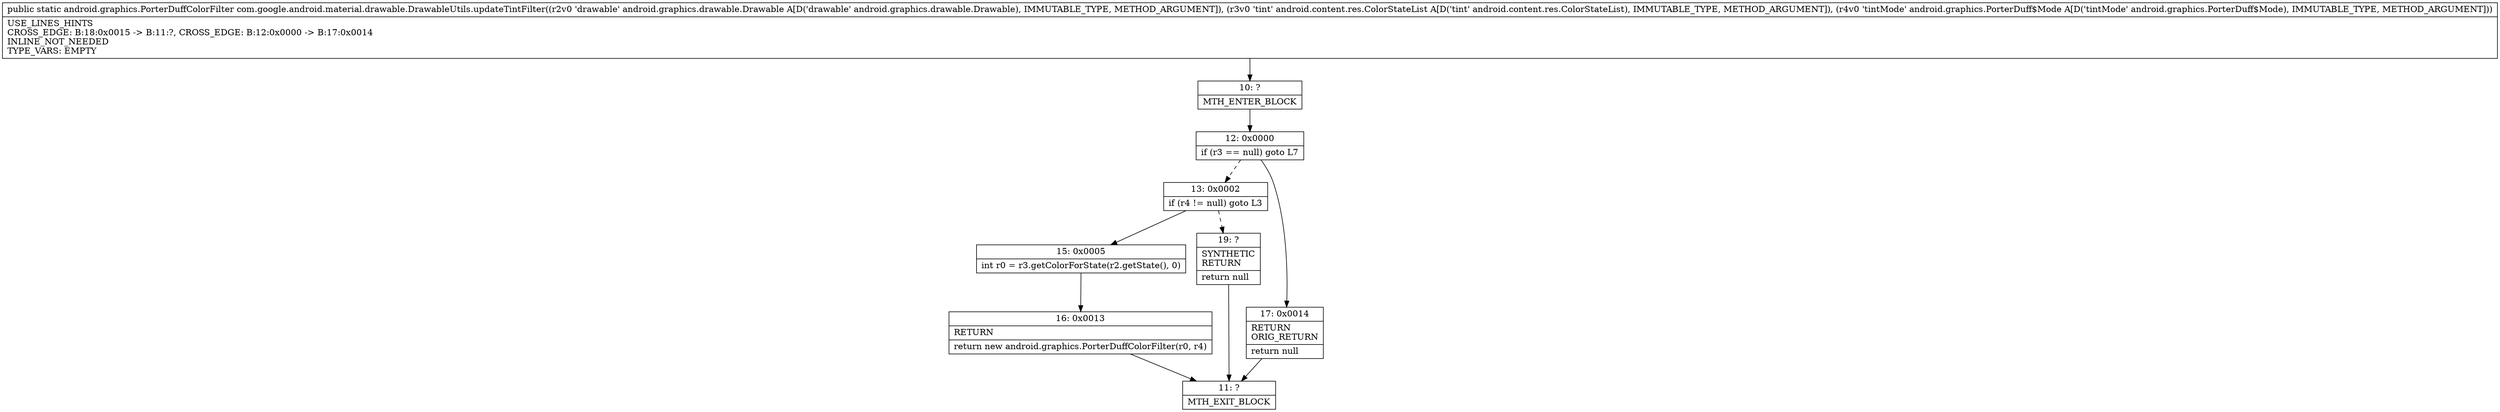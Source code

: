 digraph "CFG forcom.google.android.material.drawable.DrawableUtils.updateTintFilter(Landroid\/graphics\/drawable\/Drawable;Landroid\/content\/res\/ColorStateList;Landroid\/graphics\/PorterDuff$Mode;)Landroid\/graphics\/PorterDuffColorFilter;" {
Node_10 [shape=record,label="{10\:\ ?|MTH_ENTER_BLOCK\l}"];
Node_12 [shape=record,label="{12\:\ 0x0000|if (r3 == null) goto L7\l}"];
Node_13 [shape=record,label="{13\:\ 0x0002|if (r4 != null) goto L3\l}"];
Node_15 [shape=record,label="{15\:\ 0x0005|int r0 = r3.getColorForState(r2.getState(), 0)\l}"];
Node_16 [shape=record,label="{16\:\ 0x0013|RETURN\l|return new android.graphics.PorterDuffColorFilter(r0, r4)\l}"];
Node_11 [shape=record,label="{11\:\ ?|MTH_EXIT_BLOCK\l}"];
Node_19 [shape=record,label="{19\:\ ?|SYNTHETIC\lRETURN\l|return null\l}"];
Node_17 [shape=record,label="{17\:\ 0x0014|RETURN\lORIG_RETURN\l|return null\l}"];
MethodNode[shape=record,label="{public static android.graphics.PorterDuffColorFilter com.google.android.material.drawable.DrawableUtils.updateTintFilter((r2v0 'drawable' android.graphics.drawable.Drawable A[D('drawable' android.graphics.drawable.Drawable), IMMUTABLE_TYPE, METHOD_ARGUMENT]), (r3v0 'tint' android.content.res.ColorStateList A[D('tint' android.content.res.ColorStateList), IMMUTABLE_TYPE, METHOD_ARGUMENT]), (r4v0 'tintMode' android.graphics.PorterDuff$Mode A[D('tintMode' android.graphics.PorterDuff$Mode), IMMUTABLE_TYPE, METHOD_ARGUMENT]))  | USE_LINES_HINTS\lCROSS_EDGE: B:18:0x0015 \-\> B:11:?, CROSS_EDGE: B:12:0x0000 \-\> B:17:0x0014\lINLINE_NOT_NEEDED\lTYPE_VARS: EMPTY\l}"];
MethodNode -> Node_10;Node_10 -> Node_12;
Node_12 -> Node_13[style=dashed];
Node_12 -> Node_17;
Node_13 -> Node_15;
Node_13 -> Node_19[style=dashed];
Node_15 -> Node_16;
Node_16 -> Node_11;
Node_19 -> Node_11;
Node_17 -> Node_11;
}

